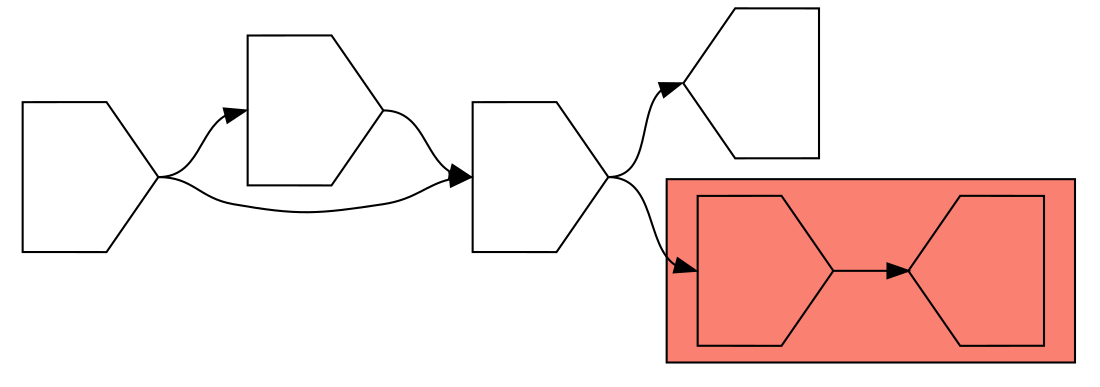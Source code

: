 digraph asm {
	rotate=90;
	edge [headport=n,tailport=s];
subgraph cluster_C4354_6739 {
	4354 [label="",height=1,width=1,shape=invhouse];
	6739 [label="",height=1,width=1,shape=house];
	style=filled;
	fillcolor=salmon;
}
	5281 [label="",height=1,width=1,shape=invhouse];
	13034 [label="",height=1,width=1,shape=house];
	2153 [label="",height=1,width=1,shape=invhouse];
	9820 [label="",height=1,width=1,shape=invhouse];
	4354 -> 6739
	5281 -> 4354
	5281 -> 13034
	2153 -> 5281
	2153 -> 9820
	9820 -> 5281
}